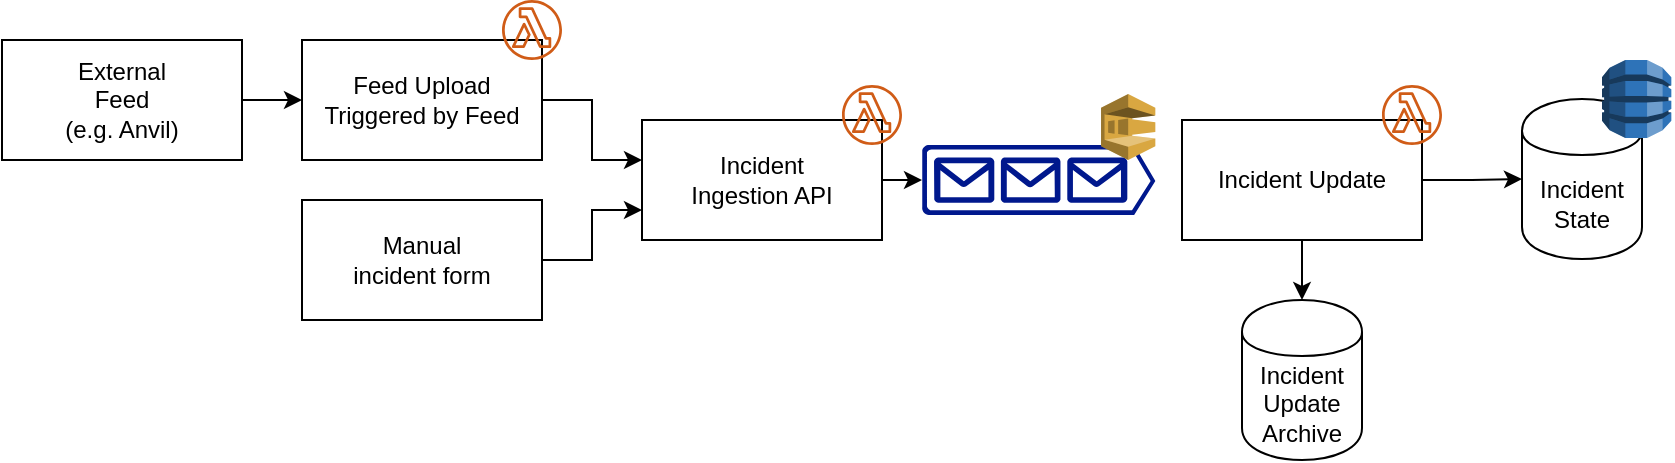 <mxfile version="13.4.8" type="github">
  <diagram id="XOEvKLrMgTAw1EBrf4x-" name="Page-1">
    <mxGraphModel dx="2249" dy="774" grid="1" gridSize="10" guides="1" tooltips="1" connect="1" arrows="1" fold="1" page="1" pageScale="1" pageWidth="827" pageHeight="1169" math="0" shadow="0">
      <root>
        <mxCell id="0" />
        <mxCell id="1" parent="0" />
        <mxCell id="p44W1_RWTx9BuEISgwGz-14" style="edgeStyle=orthogonalEdgeStyle;rounded=0;orthogonalLoop=1;jettySize=auto;html=1;exitX=1;exitY=0.5;exitDx=0;exitDy=0;entryX=0;entryY=0.5;entryDx=0;entryDy=0;entryPerimeter=0;" edge="1" parent="1" source="p44W1_RWTx9BuEISgwGz-1" target="p44W1_RWTx9BuEISgwGz-9">
          <mxGeometry relative="1" as="geometry" />
        </mxCell>
        <mxCell id="p44W1_RWTx9BuEISgwGz-1" value="Incident&lt;br&gt;Ingestion API" style="rounded=0;whiteSpace=wrap;html=1;" vertex="1" parent="1">
          <mxGeometry x="220" y="100" width="120" height="60" as="geometry" />
        </mxCell>
        <mxCell id="p44W1_RWTx9BuEISgwGz-6" style="edgeStyle=orthogonalEdgeStyle;rounded=0;orthogonalLoop=1;jettySize=auto;html=1;exitX=1;exitY=0.5;exitDx=0;exitDy=0;entryX=0;entryY=0.5;entryDx=0;entryDy=0;" edge="1" parent="1" source="p44W1_RWTx9BuEISgwGz-2" target="p44W1_RWTx9BuEISgwGz-5">
          <mxGeometry relative="1" as="geometry" />
        </mxCell>
        <mxCell id="p44W1_RWTx9BuEISgwGz-2" value="External&lt;br&gt;Feed&lt;br&gt;(e.g. Anvil)" style="rounded=0;whiteSpace=wrap;html=1;" vertex="1" parent="1">
          <mxGeometry x="-100" y="60" width="120" height="60" as="geometry" />
        </mxCell>
        <mxCell id="p44W1_RWTx9BuEISgwGz-7" style="edgeStyle=orthogonalEdgeStyle;rounded=0;orthogonalLoop=1;jettySize=auto;html=1;exitX=1;exitY=0.5;exitDx=0;exitDy=0;" edge="1" parent="1" source="p44W1_RWTx9BuEISgwGz-5" target="p44W1_RWTx9BuEISgwGz-1">
          <mxGeometry relative="1" as="geometry">
            <Array as="points">
              <mxPoint x="195" y="90" />
              <mxPoint x="195" y="120" />
            </Array>
          </mxGeometry>
        </mxCell>
        <mxCell id="p44W1_RWTx9BuEISgwGz-5" value="Feed Upload&lt;br&gt;Triggered by Feed" style="rounded=0;whiteSpace=wrap;html=1;" vertex="1" parent="1">
          <mxGeometry x="50" y="60" width="120" height="60" as="geometry" />
        </mxCell>
        <mxCell id="p44W1_RWTx9BuEISgwGz-8" value="Incident&lt;br&gt;State" style="shape=cylinder;whiteSpace=wrap;html=1;boundedLbl=1;backgroundOutline=1;" vertex="1" parent="1">
          <mxGeometry x="660" y="89.5" width="60" height="80" as="geometry" />
        </mxCell>
        <mxCell id="p44W1_RWTx9BuEISgwGz-9" value="" style="aspect=fixed;pointerEvents=1;shadow=0;dashed=0;html=1;strokeColor=none;labelPosition=center;verticalLabelPosition=bottom;verticalAlign=top;align=center;fillColor=#00188D;shape=mxgraph.azure.queue_generic" vertex="1" parent="1">
          <mxGeometry x="360" y="112.5" width="116.67" height="35" as="geometry" />
        </mxCell>
        <mxCell id="p44W1_RWTx9BuEISgwGz-11" value="" style="outlineConnect=0;fontColor=#232F3E;gradientColor=none;fillColor=#D05C17;strokeColor=none;dashed=0;verticalLabelPosition=bottom;verticalAlign=top;align=center;html=1;fontSize=12;fontStyle=0;aspect=fixed;pointerEvents=1;shape=mxgraph.aws4.lambda_function;" vertex="1" parent="1">
          <mxGeometry x="150" y="40" width="30" height="30" as="geometry" />
        </mxCell>
        <mxCell id="p44W1_RWTx9BuEISgwGz-12" value="" style="outlineConnect=0;fontColor=#232F3E;gradientColor=none;fillColor=#D05C17;strokeColor=none;dashed=0;verticalLabelPosition=bottom;verticalAlign=top;align=center;html=1;fontSize=12;fontStyle=0;aspect=fixed;pointerEvents=1;shape=mxgraph.aws4.lambda_function;" vertex="1" parent="1">
          <mxGeometry x="320" y="82.5" width="30" height="30" as="geometry" />
        </mxCell>
        <mxCell id="p44W1_RWTx9BuEISgwGz-22" style="edgeStyle=orthogonalEdgeStyle;rounded=0;orthogonalLoop=1;jettySize=auto;html=1;exitX=1;exitY=0.5;exitDx=0;exitDy=0;entryX=0;entryY=0.5;entryDx=0;entryDy=0;" edge="1" parent="1" source="p44W1_RWTx9BuEISgwGz-15" target="p44W1_RWTx9BuEISgwGz-8">
          <mxGeometry relative="1" as="geometry" />
        </mxCell>
        <mxCell id="p44W1_RWTx9BuEISgwGz-25" style="edgeStyle=orthogonalEdgeStyle;rounded=0;orthogonalLoop=1;jettySize=auto;html=1;exitX=0.5;exitY=1;exitDx=0;exitDy=0;entryX=0.5;entryY=0;entryDx=0;entryDy=0;" edge="1" parent="1" source="p44W1_RWTx9BuEISgwGz-15" target="p44W1_RWTx9BuEISgwGz-23">
          <mxGeometry relative="1" as="geometry" />
        </mxCell>
        <mxCell id="p44W1_RWTx9BuEISgwGz-15" value="Incident Update" style="rounded=0;whiteSpace=wrap;html=1;" vertex="1" parent="1">
          <mxGeometry x="490" y="100" width="120" height="60" as="geometry" />
        </mxCell>
        <mxCell id="p44W1_RWTx9BuEISgwGz-16" value="" style="outlineConnect=0;fontColor=#232F3E;gradientColor=none;fillColor=#D05C17;strokeColor=none;dashed=0;verticalLabelPosition=bottom;verticalAlign=top;align=center;html=1;fontSize=12;fontStyle=0;aspect=fixed;pointerEvents=1;shape=mxgraph.aws4.lambda_function;" vertex="1" parent="1">
          <mxGeometry x="590" y="82.5" width="30" height="30" as="geometry" />
        </mxCell>
        <mxCell id="p44W1_RWTx9BuEISgwGz-18" value="" style="outlineConnect=0;dashed=0;verticalLabelPosition=bottom;verticalAlign=top;align=center;html=1;shape=mxgraph.aws3.dynamo_db;fillColor=#2E73B8;gradientColor=none;" vertex="1" parent="1">
          <mxGeometry x="700" y="70" width="34.67" height="39" as="geometry" />
        </mxCell>
        <mxCell id="p44W1_RWTx9BuEISgwGz-20" style="edgeStyle=orthogonalEdgeStyle;rounded=0;orthogonalLoop=1;jettySize=auto;html=1;exitX=1;exitY=0.5;exitDx=0;exitDy=0;entryX=0;entryY=0.75;entryDx=0;entryDy=0;" edge="1" parent="1" source="p44W1_RWTx9BuEISgwGz-19" target="p44W1_RWTx9BuEISgwGz-1">
          <mxGeometry relative="1" as="geometry" />
        </mxCell>
        <mxCell id="p44W1_RWTx9BuEISgwGz-19" value="Manual&lt;br&gt;incident form" style="rounded=0;whiteSpace=wrap;html=1;" vertex="1" parent="1">
          <mxGeometry x="50" y="140" width="120" height="60" as="geometry" />
        </mxCell>
        <mxCell id="p44W1_RWTx9BuEISgwGz-21" value="" style="outlineConnect=0;dashed=0;verticalLabelPosition=bottom;verticalAlign=top;align=center;html=1;shape=mxgraph.aws3.sqs;fillColor=#D9A741;gradientColor=none;" vertex="1" parent="1">
          <mxGeometry x="449.52" y="87" width="27.15" height="33" as="geometry" />
        </mxCell>
        <mxCell id="p44W1_RWTx9BuEISgwGz-23" value="Incident&lt;br&gt;Update&lt;br&gt;Archive" style="shape=cylinder;whiteSpace=wrap;html=1;boundedLbl=1;backgroundOutline=1;" vertex="1" parent="1">
          <mxGeometry x="520" y="190" width="60" height="80" as="geometry" />
        </mxCell>
      </root>
    </mxGraphModel>
  </diagram>
</mxfile>
